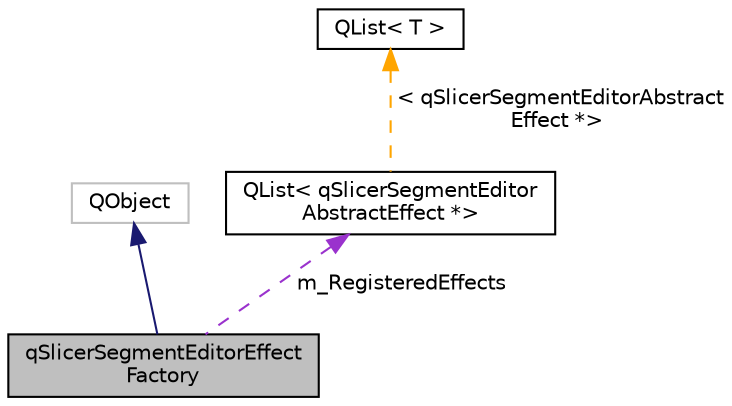 digraph "qSlicerSegmentEditorEffectFactory"
{
  bgcolor="transparent";
  edge [fontname="Helvetica",fontsize="10",labelfontname="Helvetica",labelfontsize="10"];
  node [fontname="Helvetica",fontsize="10",shape=record];
  Node2 [label="qSlicerSegmentEditorEffect\lFactory",height=0.2,width=0.4,color="black", fillcolor="grey75", style="filled", fontcolor="black"];
  Node3 -> Node2 [dir="back",color="midnightblue",fontsize="10",style="solid",fontname="Helvetica"];
  Node3 [label="QObject",height=0.2,width=0.4,color="grey75"];
  Node4 -> Node2 [dir="back",color="darkorchid3",fontsize="10",style="dashed",label=" m_RegisteredEffects" ,fontname="Helvetica"];
  Node4 [label="QList\< qSlicerSegmentEditor\lAbstractEffect *\>",height=0.2,width=0.4,color="black",URL="$classQList.html"];
  Node5 -> Node4 [dir="back",color="orange",fontsize="10",style="dashed",label=" \< qSlicerSegmentEditorAbstract\lEffect *\>" ,fontname="Helvetica"];
  Node5 [label="QList\< T \>",height=0.2,width=0.4,color="black",URL="$classQList.html"];
}
